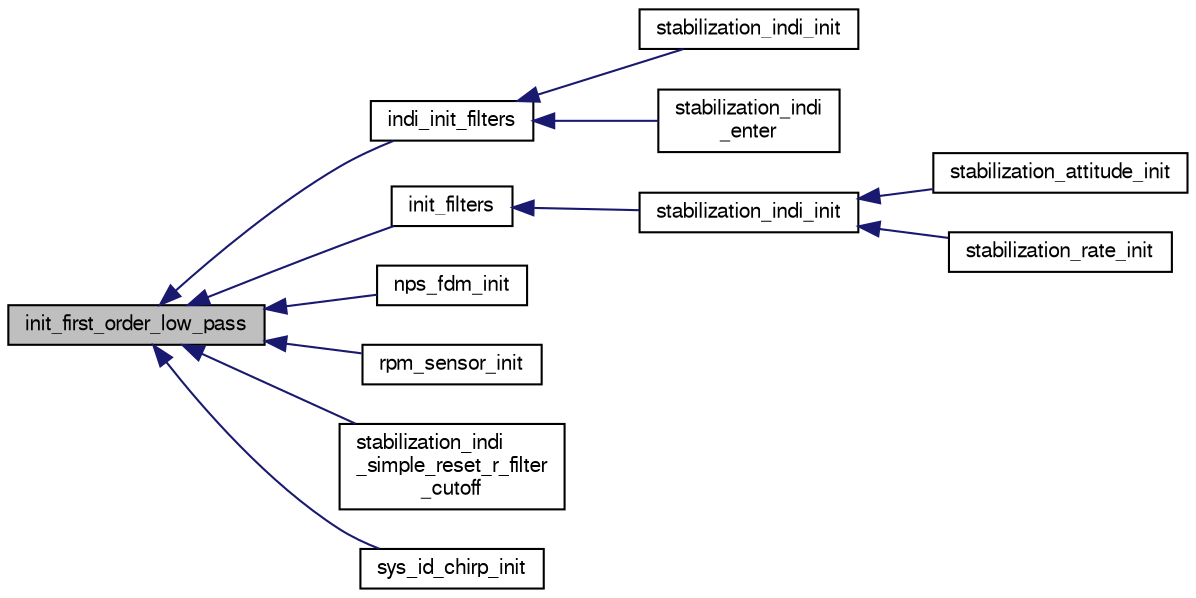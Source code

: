 digraph "init_first_order_low_pass"
{
  edge [fontname="FreeSans",fontsize="10",labelfontname="FreeSans",labelfontsize="10"];
  node [fontname="FreeSans",fontsize="10",shape=record];
  rankdir="LR";
  Node1 [label="init_first_order_low_pass",height=0.2,width=0.4,color="black", fillcolor="grey75", style="filled", fontcolor="black"];
  Node1 -> Node2 [dir="back",color="midnightblue",fontsize="10",style="solid",fontname="FreeSans"];
  Node2 [label="indi_init_filters",height=0.2,width=0.4,color="black", fillcolor="white", style="filled",URL="$stabilization__indi__simple_8c.html#af24d268c1d84323103fb53b25edae209"];
  Node2 -> Node3 [dir="back",color="midnightblue",fontsize="10",style="solid",fontname="FreeSans"];
  Node3 [label="stabilization_indi_init",height=0.2,width=0.4,color="black", fillcolor="white", style="filled",URL="$stabilization__indi__simple_8c.html#a9b355db7dd60fd053f3fff04eccdc11b",tooltip="Function that initializes important values upon engaging INDI. "];
  Node2 -> Node4 [dir="back",color="midnightblue",fontsize="10",style="solid",fontname="FreeSans"];
  Node4 [label="stabilization_indi\l_enter",height=0.2,width=0.4,color="black", fillcolor="white", style="filled",URL="$stabilization__indi__simple_8c.html#a121fd732c65156adade05ffb27fbaf52",tooltip="Function that resets important values upon engaging INDI. "];
  Node1 -> Node5 [dir="back",color="midnightblue",fontsize="10",style="solid",fontname="FreeSans"];
  Node5 [label="init_filters",height=0.2,width=0.4,color="black", fillcolor="white", style="filled",URL="$stabilization__indi_8c.html#af2e990d419fc562777944d2446ab1b32",tooltip="Function that resets the filters to zeros. "];
  Node5 -> Node6 [dir="back",color="midnightblue",fontsize="10",style="solid",fontname="FreeSans"];
  Node6 [label="stabilization_indi_init",height=0.2,width=0.4,color="black", fillcolor="white", style="filled",URL="$stabilization__indi__simple_8h.html#a9b355db7dd60fd053f3fff04eccdc11b",tooltip="Function that initializes important values upon engaging INDI. "];
  Node6 -> Node7 [dir="back",color="midnightblue",fontsize="10",style="solid",fontname="FreeSans"];
  Node7 [label="stabilization_attitude_init",height=0.2,width=0.4,color="black", fillcolor="white", style="filled",URL="$stabilization__attitude__quat__indi_8c.html#a03d27593d891182c04fc5337766733d1",tooltip="stabilization_attitude_init "];
  Node6 -> Node8 [dir="back",color="midnightblue",fontsize="10",style="solid",fontname="FreeSans"];
  Node8 [label="stabilization_rate_init",height=0.2,width=0.4,color="black", fillcolor="white", style="filled",URL="$stabilization__rate__indi_8c.html#afe4783ecccebfb6cfe611d7f248801c2",tooltip="Initialize rate controller. "];
  Node1 -> Node9 [dir="back",color="midnightblue",fontsize="10",style="solid",fontname="FreeSans"];
  Node9 [label="nps_fdm_init",height=0.2,width=0.4,color="black", fillcolor="white", style="filled",URL="$nps__fdm__gazebo_8cpp.html#a17ec5b69b110d046f9db5b67d2b08779",tooltip="Initialize actuator dynamics, set unused fields in fdm. "];
  Node1 -> Node10 [dir="back",color="midnightblue",fontsize="10",style="solid",fontname="FreeSans"];
  Node10 [label="rpm_sensor_init",height=0.2,width=0.4,color="black", fillcolor="white", style="filled",URL="$rpm__sensor_8h.html#aedef6155fceb893c028bdb57041b2177"];
  Node1 -> Node11 [dir="back",color="midnightblue",fontsize="10",style="solid",fontname="FreeSans"];
  Node11 [label="stabilization_indi\l_simple_reset_r_filter\l_cutoff",height=0.2,width=0.4,color="black", fillcolor="white", style="filled",URL="$stabilization__indi__simple_8h.html#a579eabe525912021499370675a0eaf38"];
  Node1 -> Node12 [dir="back",color="midnightblue",fontsize="10",style="solid",fontname="FreeSans"];
  Node12 [label="sys_id_chirp_init",height=0.2,width=0.4,color="black", fillcolor="white", style="filled",URL="$sys__id__chirp_8h.html#aecab88b97c35be3430f78b20150b0733"];
}
